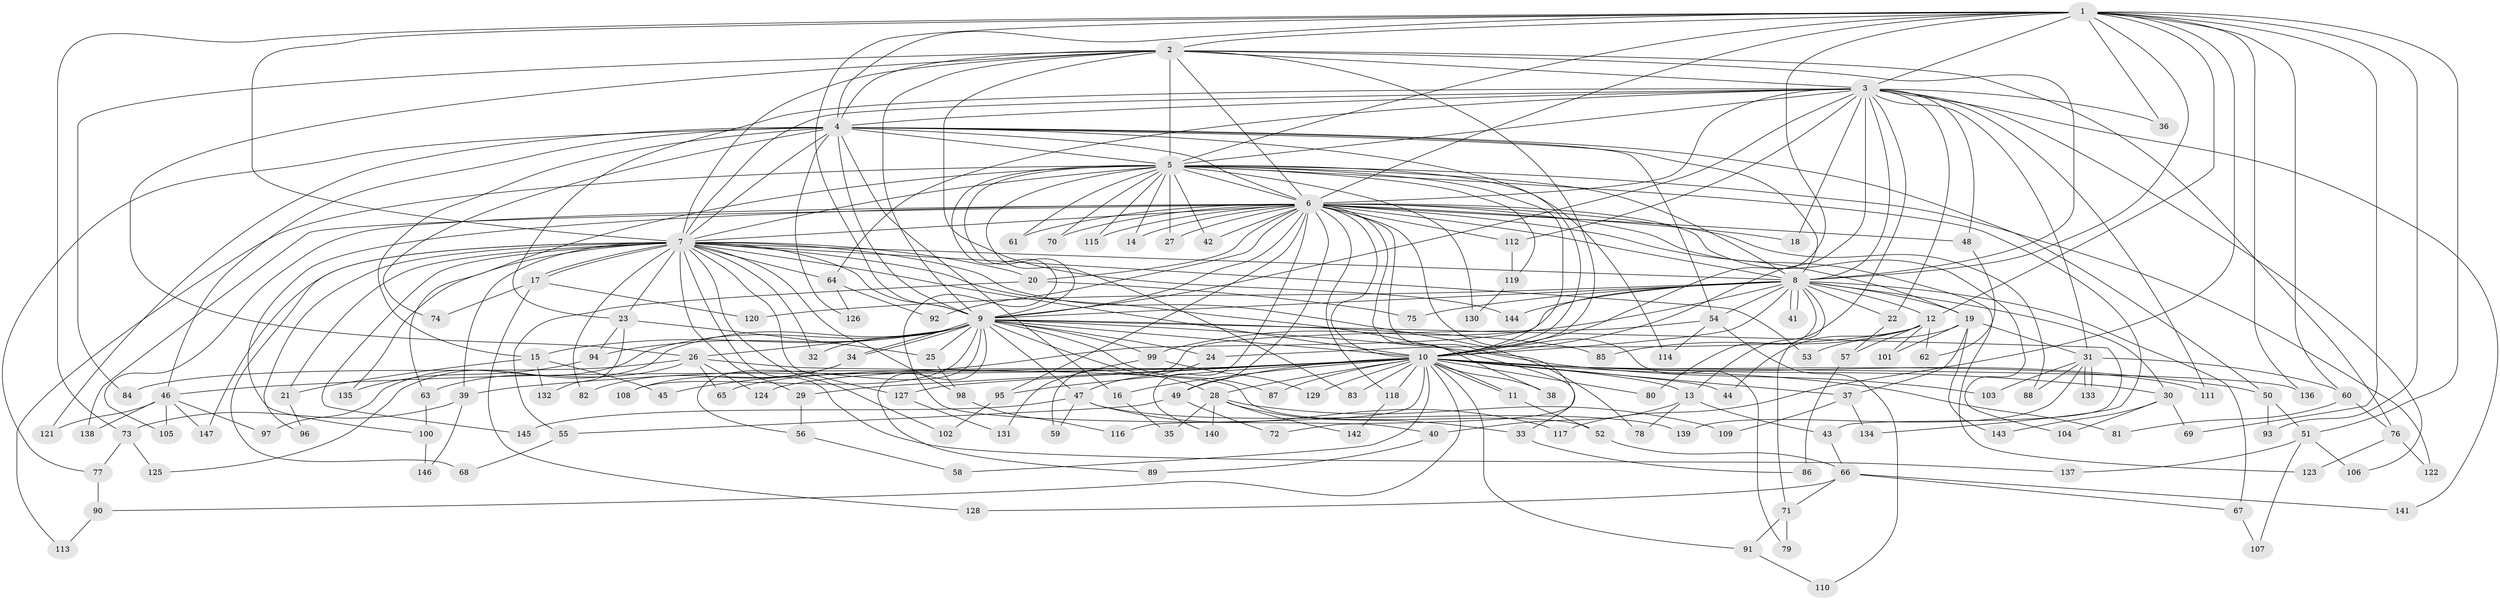 // Generated by graph-tools (version 1.1) at 2025/01/03/09/25 03:01:34]
// undirected, 147 vertices, 319 edges
graph export_dot {
graph [start="1"]
  node [color=gray90,style=filled];
  1;
  2;
  3;
  4;
  5;
  6;
  7;
  8;
  9;
  10;
  11;
  12;
  13;
  14;
  15;
  16;
  17;
  18;
  19;
  20;
  21;
  22;
  23;
  24;
  25;
  26;
  27;
  28;
  29;
  30;
  31;
  32;
  33;
  34;
  35;
  36;
  37;
  38;
  39;
  40;
  41;
  42;
  43;
  44;
  45;
  46;
  47;
  48;
  49;
  50;
  51;
  52;
  53;
  54;
  55;
  56;
  57;
  58;
  59;
  60;
  61;
  62;
  63;
  64;
  65;
  66;
  67;
  68;
  69;
  70;
  71;
  72;
  73;
  74;
  75;
  76;
  77;
  78;
  79;
  80;
  81;
  82;
  83;
  84;
  85;
  86;
  87;
  88;
  89;
  90;
  91;
  92;
  93;
  94;
  95;
  96;
  97;
  98;
  99;
  100;
  101;
  102;
  103;
  104;
  105;
  106;
  107;
  108;
  109;
  110;
  111;
  112;
  113;
  114;
  115;
  116;
  117;
  118;
  119;
  120;
  121;
  122;
  123;
  124;
  125;
  126;
  127;
  128;
  129;
  130;
  131;
  132;
  133;
  134;
  135;
  136;
  137;
  138;
  139;
  140;
  141;
  142;
  143;
  144;
  145;
  146;
  147;
  1 -- 2;
  1 -- 3;
  1 -- 4;
  1 -- 5;
  1 -- 6;
  1 -- 7;
  1 -- 8;
  1 -- 9;
  1 -- 10;
  1 -- 12;
  1 -- 36;
  1 -- 51;
  1 -- 60;
  1 -- 69;
  1 -- 73;
  1 -- 93;
  1 -- 117;
  1 -- 136;
  2 -- 3;
  2 -- 4;
  2 -- 5;
  2 -- 6;
  2 -- 7;
  2 -- 8;
  2 -- 9;
  2 -- 10;
  2 -- 26;
  2 -- 76;
  2 -- 84;
  2 -- 144;
  3 -- 4;
  3 -- 5;
  3 -- 6;
  3 -- 7;
  3 -- 8;
  3 -- 9;
  3 -- 10;
  3 -- 13;
  3 -- 18;
  3 -- 22;
  3 -- 23;
  3 -- 31;
  3 -- 36;
  3 -- 48;
  3 -- 64;
  3 -- 106;
  3 -- 111;
  3 -- 112;
  3 -- 141;
  4 -- 5;
  4 -- 6;
  4 -- 7;
  4 -- 8;
  4 -- 9;
  4 -- 10;
  4 -- 15;
  4 -- 16;
  4 -- 46;
  4 -- 50;
  4 -- 54;
  4 -- 74;
  4 -- 77;
  4 -- 121;
  4 -- 126;
  5 -- 6;
  5 -- 7;
  5 -- 8;
  5 -- 9;
  5 -- 10;
  5 -- 14;
  5 -- 27;
  5 -- 40;
  5 -- 42;
  5 -- 61;
  5 -- 63;
  5 -- 70;
  5 -- 83;
  5 -- 113;
  5 -- 114;
  5 -- 115;
  5 -- 119;
  5 -- 122;
  5 -- 130;
  5 -- 134;
  6 -- 7;
  6 -- 8;
  6 -- 9;
  6 -- 10;
  6 -- 14;
  6 -- 18;
  6 -- 19;
  6 -- 20;
  6 -- 27;
  6 -- 38;
  6 -- 42;
  6 -- 48;
  6 -- 49;
  6 -- 61;
  6 -- 70;
  6 -- 72;
  6 -- 79;
  6 -- 88;
  6 -- 92;
  6 -- 95;
  6 -- 100;
  6 -- 104;
  6 -- 105;
  6 -- 112;
  6 -- 115;
  6 -- 118;
  6 -- 123;
  6 -- 138;
  6 -- 140;
  7 -- 8;
  7 -- 9;
  7 -- 10;
  7 -- 17;
  7 -- 17;
  7 -- 20;
  7 -- 21;
  7 -- 23;
  7 -- 29;
  7 -- 32;
  7 -- 33;
  7 -- 39;
  7 -- 53;
  7 -- 64;
  7 -- 68;
  7 -- 78;
  7 -- 82;
  7 -- 96;
  7 -- 98;
  7 -- 102;
  7 -- 127;
  7 -- 135;
  7 -- 137;
  7 -- 145;
  7 -- 147;
  8 -- 9;
  8 -- 10;
  8 -- 12;
  8 -- 19;
  8 -- 22;
  8 -- 30;
  8 -- 41;
  8 -- 41;
  8 -- 45;
  8 -- 54;
  8 -- 67;
  8 -- 71;
  8 -- 75;
  8 -- 80;
  8 -- 99;
  8 -- 120;
  8 -- 144;
  9 -- 10;
  9 -- 15;
  9 -- 24;
  9 -- 25;
  9 -- 26;
  9 -- 28;
  9 -- 32;
  9 -- 34;
  9 -- 34;
  9 -- 43;
  9 -- 47;
  9 -- 56;
  9 -- 85;
  9 -- 87;
  9 -- 89;
  9 -- 94;
  9 -- 97;
  9 -- 99;
  9 -- 103;
  9 -- 108;
  9 -- 125;
  10 -- 11;
  10 -- 11;
  10 -- 13;
  10 -- 16;
  10 -- 28;
  10 -- 29;
  10 -- 30;
  10 -- 37;
  10 -- 38;
  10 -- 39;
  10 -- 44;
  10 -- 46;
  10 -- 49;
  10 -- 50;
  10 -- 58;
  10 -- 65;
  10 -- 80;
  10 -- 81;
  10 -- 83;
  10 -- 87;
  10 -- 90;
  10 -- 91;
  10 -- 95;
  10 -- 111;
  10 -- 116;
  10 -- 118;
  10 -- 124;
  10 -- 127;
  10 -- 129;
  10 -- 136;
  11 -- 52;
  12 -- 24;
  12 -- 44;
  12 -- 57;
  12 -- 62;
  12 -- 85;
  12 -- 101;
  13 -- 40;
  13 -- 43;
  13 -- 78;
  15 -- 21;
  15 -- 45;
  15 -- 132;
  16 -- 35;
  17 -- 74;
  17 -- 120;
  17 -- 128;
  19 -- 31;
  19 -- 37;
  19 -- 53;
  19 -- 101;
  19 -- 143;
  20 -- 55;
  20 -- 75;
  21 -- 96;
  22 -- 57;
  23 -- 25;
  23 -- 94;
  23 -- 132;
  24 -- 47;
  25 -- 98;
  26 -- 52;
  26 -- 63;
  26 -- 65;
  26 -- 84;
  26 -- 124;
  28 -- 33;
  28 -- 35;
  28 -- 109;
  28 -- 140;
  28 -- 142;
  29 -- 56;
  30 -- 69;
  30 -- 104;
  30 -- 143;
  31 -- 60;
  31 -- 88;
  31 -- 103;
  31 -- 133;
  31 -- 133;
  31 -- 139;
  33 -- 86;
  34 -- 82;
  34 -- 108;
  37 -- 109;
  37 -- 134;
  39 -- 73;
  39 -- 146;
  40 -- 89;
  43 -- 66;
  46 -- 97;
  46 -- 105;
  46 -- 121;
  46 -- 138;
  46 -- 147;
  47 -- 59;
  47 -- 117;
  47 -- 139;
  47 -- 145;
  48 -- 62;
  49 -- 55;
  49 -- 72;
  50 -- 51;
  50 -- 93;
  51 -- 106;
  51 -- 107;
  51 -- 137;
  52 -- 66;
  54 -- 59;
  54 -- 110;
  54 -- 114;
  55 -- 68;
  56 -- 58;
  57 -- 86;
  60 -- 76;
  60 -- 81;
  63 -- 100;
  64 -- 92;
  64 -- 126;
  66 -- 67;
  66 -- 71;
  66 -- 128;
  66 -- 141;
  67 -- 107;
  71 -- 79;
  71 -- 91;
  73 -- 77;
  73 -- 125;
  76 -- 122;
  76 -- 123;
  77 -- 90;
  90 -- 113;
  91 -- 110;
  94 -- 135;
  95 -- 102;
  98 -- 116;
  99 -- 129;
  99 -- 131;
  100 -- 146;
  112 -- 119;
  118 -- 142;
  119 -- 130;
  127 -- 131;
}
